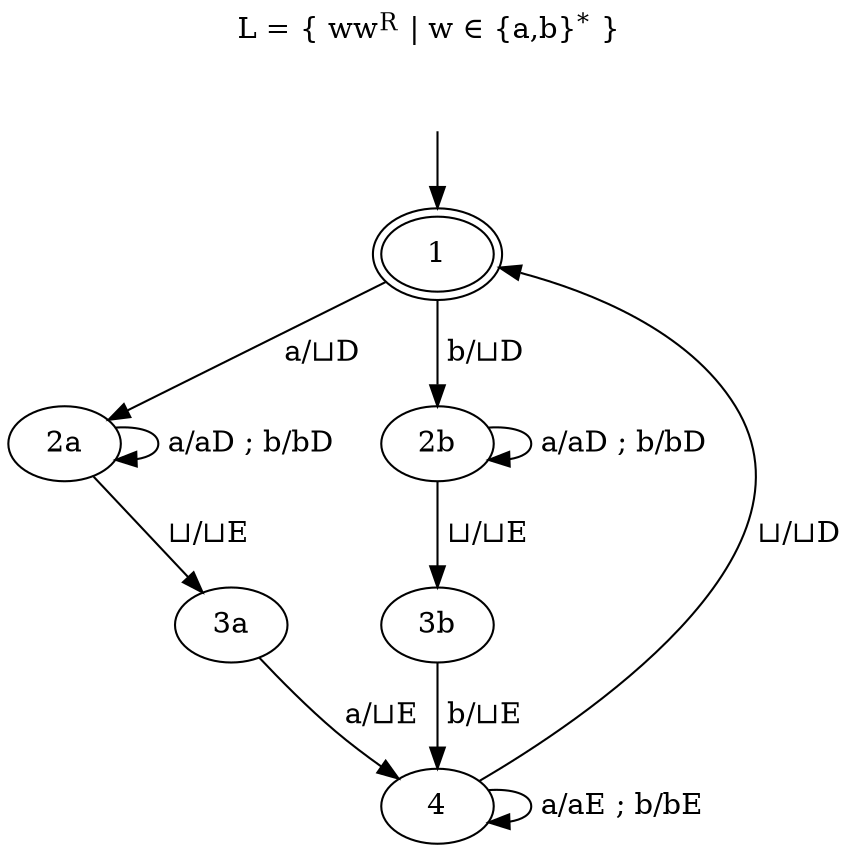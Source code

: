 digraph "MT" {
  label = <L = { ww<sup>R</sup> | w &isin; {a,b}<sup>*</sup> }>
  labelloc = "t"
  _nil [style="invis"]
  _nil -> "1" [label=""]
  "1" -> "2a" [label=" a/⊔D "]
  "1" -> "2b" [label=" b/⊔D "]
  "2a" -> "2a" [label=" a/aD ; b/bD "]
  "2a" -> "3a" [label=" ⊔/⊔E "]
  "2b" -> "2b" [label=" a/aD ; b/bD "]
  "2b" -> "3b" [label=" ⊔/⊔E "]
  "3a" -> "4" [label=" a/⊔E "]
  "3b" -> "4" [label=" b/⊔E "]
  "4" -> "4" [label=" a/aE ; b/bE "]
  "4" -> "1" [label=" ⊔/⊔D "]
  "1" [peripheries=2]
}
